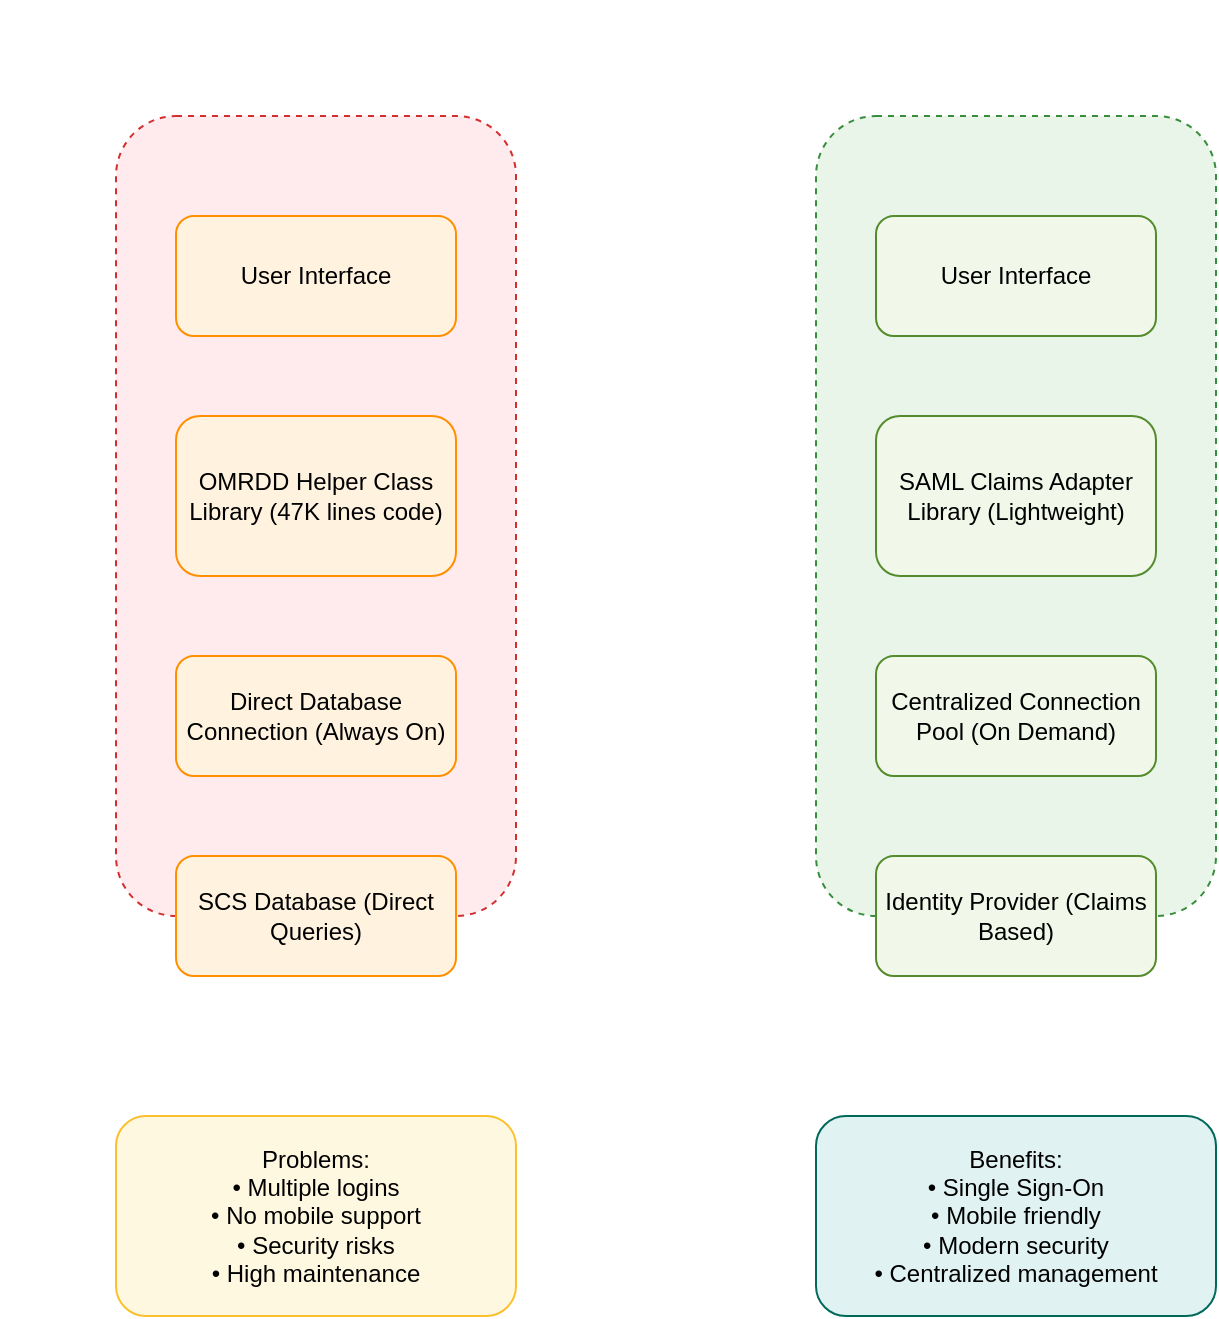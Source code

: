 <mxfile>
  <diagram name="Application Conversion">
    <mxGraphModel dx="1422" dy="794" grid="1" gridSize="10" guides="1" tooltips="1" connect="1" arrows="1" fold="1" page="1" pageScale="1" pageWidth="827" pageHeight="1169">
      <root>
        <mxCell id="0"/>
        <mxCell id="1" parent="0"/>
        
        <!-- BEFORE Section -->
        <mxCell id="2" value="BEFORE (Legacy App)" style="rounded=1;whiteSpace=wrap;html=1;fillColor=#ffebee;strokeColor=#d32f2f;dashed=1;" vertex="1" parent="1">
          <mxGeometry x="50" y="50" width="200" height="400" as="geometry"/>
        </mxCell>
        
        <mxCell id="3" value="User Interface" style="rounded=1;whiteSpace=wrap;html=1;fillColor=#fff3e0;strokeColor=#ff8f00;" vertex="1" parent="1">
          <mxGeometry x="80" y="100" width="140" height="60" as="geometry"/>
        </mxCell>
        
        <mxCell id="4" value="OMRDD Helper Class Library (47K lines code)" style="rounded=1;whiteSpace=wrap;html=1;fillColor=#fff3e0;strokeColor=#ff8f00;" vertex="1" parent="1">
          <mxGeometry x="80" y="200" width="140" height="80" as="geometry"/>
        </mxCell>
        
        <mxCell id="5" value="Direct Database Connection (Always On)" style="rounded=1;whiteSpace=wrap;html=1;fillColor=#fff3e0;strokeColor=#ff8f00;" vertex="1" parent="1">
          <mxGeometry x="80" y="320" width="140" height="60" as="geometry"/>
        </mxCell>
        
        <mxCell id="6" value="SCS Database (Direct Queries)" style="rounded=1;whiteSpace=wrap;html=1;fillColor=#fff3e0;strokeColor=#ff8f00;" vertex="1" parent="1">
          <mxGeometry x="80" y="420" width="140" height="60" as="geometry"/>
        </mxCell>
        
        <!-- AFTER Section -->
        <mxCell id="7" value="AFTER (Modernized App)" style="rounded=1;whiteSpace=wrap;html=1;fillColor=#e8f5e8;strokeColor=#388e3c;dashed=1;" vertex="1" parent="1">
          <mxGeometry x="400" y="50" width="200" height="400" as="geometry"/>
        </mxCell>
        
        <mxCell id="8" value="User Interface" style="rounded=1;whiteSpace=wrap;html=1;fillColor=#f1f8e9;strokeColor=#558b2f;" vertex="1" parent="1">
          <mxGeometry x="430" y="100" width="140" height="60" as="geometry"/>
        </mxCell>
        
        <mxCell id="9" value="SAML Claims Adapter Library (Lightweight)" style="rounded=1;whiteSpace=wrap;html=1;fillColor=#f1f8e9;strokeColor=#558b2f;" vertex="1" parent="1">
          <mxGeometry x="430" y="200" width="140" height="80" as="geometry"/>
        </mxCell>
        
        <mxCell id="10" value="Centralized Connection Pool (On Demand)" style="rounded=1;whiteSpace=wrap;html=1;fillColor=#f1f8e9;strokeColor=#558b2f;" vertex="1" parent="1">
          <mxGeometry x="430" y="320" width="140" height="60" as="geometry"/>
        </mxCell>
        
        <mxCell id="11" value="Identity Provider (Claims Based)" style="rounded=1;whiteSpace=wrap;html=1;fillColor=#f1f8e9;strokeColor=#558b2f;" vertex="1" parent="1">
          <mxGeometry x="430" y="420" width="140" height="60" as="geometry"/>
        </mxCell>
        
        <!-- Problems -->
        <mxCell id="12" value="Problems:&#10;• Multiple logins&#10;• No mobile support&#10;• Security risks&#10;• High maintenance" style="rounded=1;whiteSpace=wrap;html=1;fillColor=#fff8e1;strokeColor=#fbc02d;" vertex="1" parent="1">
          <mxGeometry x="50" y="550" width="200" height="100" as="geometry"/>
        </mxCell>
        
        <!-- Benefits -->
        <mxCell id="13" value="Benefits:&#10;• Single Sign-On&#10;• Mobile friendly&#10;• Modern security&#10;• Centralized management" style="rounded=1;whiteSpace=wrap;html=1;fillColor=#e0f2f1;strokeColor=#00695c;" vertex="1" parent="1">
          <mxGeometry x="400" y="550" width="200" height="100" as="geometry"/>
        </mxCell>
        
        <!-- Arrows -->
        <mxCell id="14" style="edgeStyle=orthogonalEdgeStyle;rounded=0;orthogonalLoop=1;jettySize=auto;html=1;" edge="1" parent="1" source="3" target="4"/>
        <mxCell id="15" style="edgeStyle=orthogonalEdgeStyle;rounded=0;orthogonalLoop=1;jettySize=auto;html=1;" edge="1" parent="1" source="4" target="5"/>
        <mxCell id="16" style="edgeStyle=orthogonalEdgeStyle;rounded=0;orthogonalLoop=1;jettySize=auto;html=1;" edge="1" parent="1" source="5" target="6"/>
        <mxCell id="17" style="edgeStyle=orthogonalEdgeStyle;rounded=0;orthogonalLoop=1;jettySize=auto;html=1;" edge="1" parent="1" source="8" target="9"/>
        <mxCell id="18" style="edgeStyle=orthogonalEdgeStyle;rounded=0;orthogonalLoop=1;jettySize=auto;html=1;" edge="1" parent="1" source="9" target="10"/>
        <mxCell id="19" style="edgeStyle=orthogonalEdgeStyle;rounded=0;orthogonalLoop=1;jettySize=auto;html=1;" edge="1" parent="1" source="10" target="11"/>
        <mxCell id="20" style="edgeStyle=orthogonalEdgeStyle;rounded=0;orthogonalLoop=1;jettySize=auto;html=1;dashed=1;" edge="1" parent="1" source="2" target="7"/>
        <mxCell id="21" style="edgeStyle=orthogonalEdgeStyle;rounded=0;orthogonalLoop=1;jettySize=auto;html=1;" edge="1" parent="1" source="2" target="12"/>
        <mxCell id="22" style="edgeStyle=orthogonalEdgeStyle;rounded=0;orthogonalLoop=1;jettySize=auto;html=1;" edge="1" parent="1" source="7" target="13"/>
      </root>
    </mxGraphModel>
  </diagram>
</mxfile>